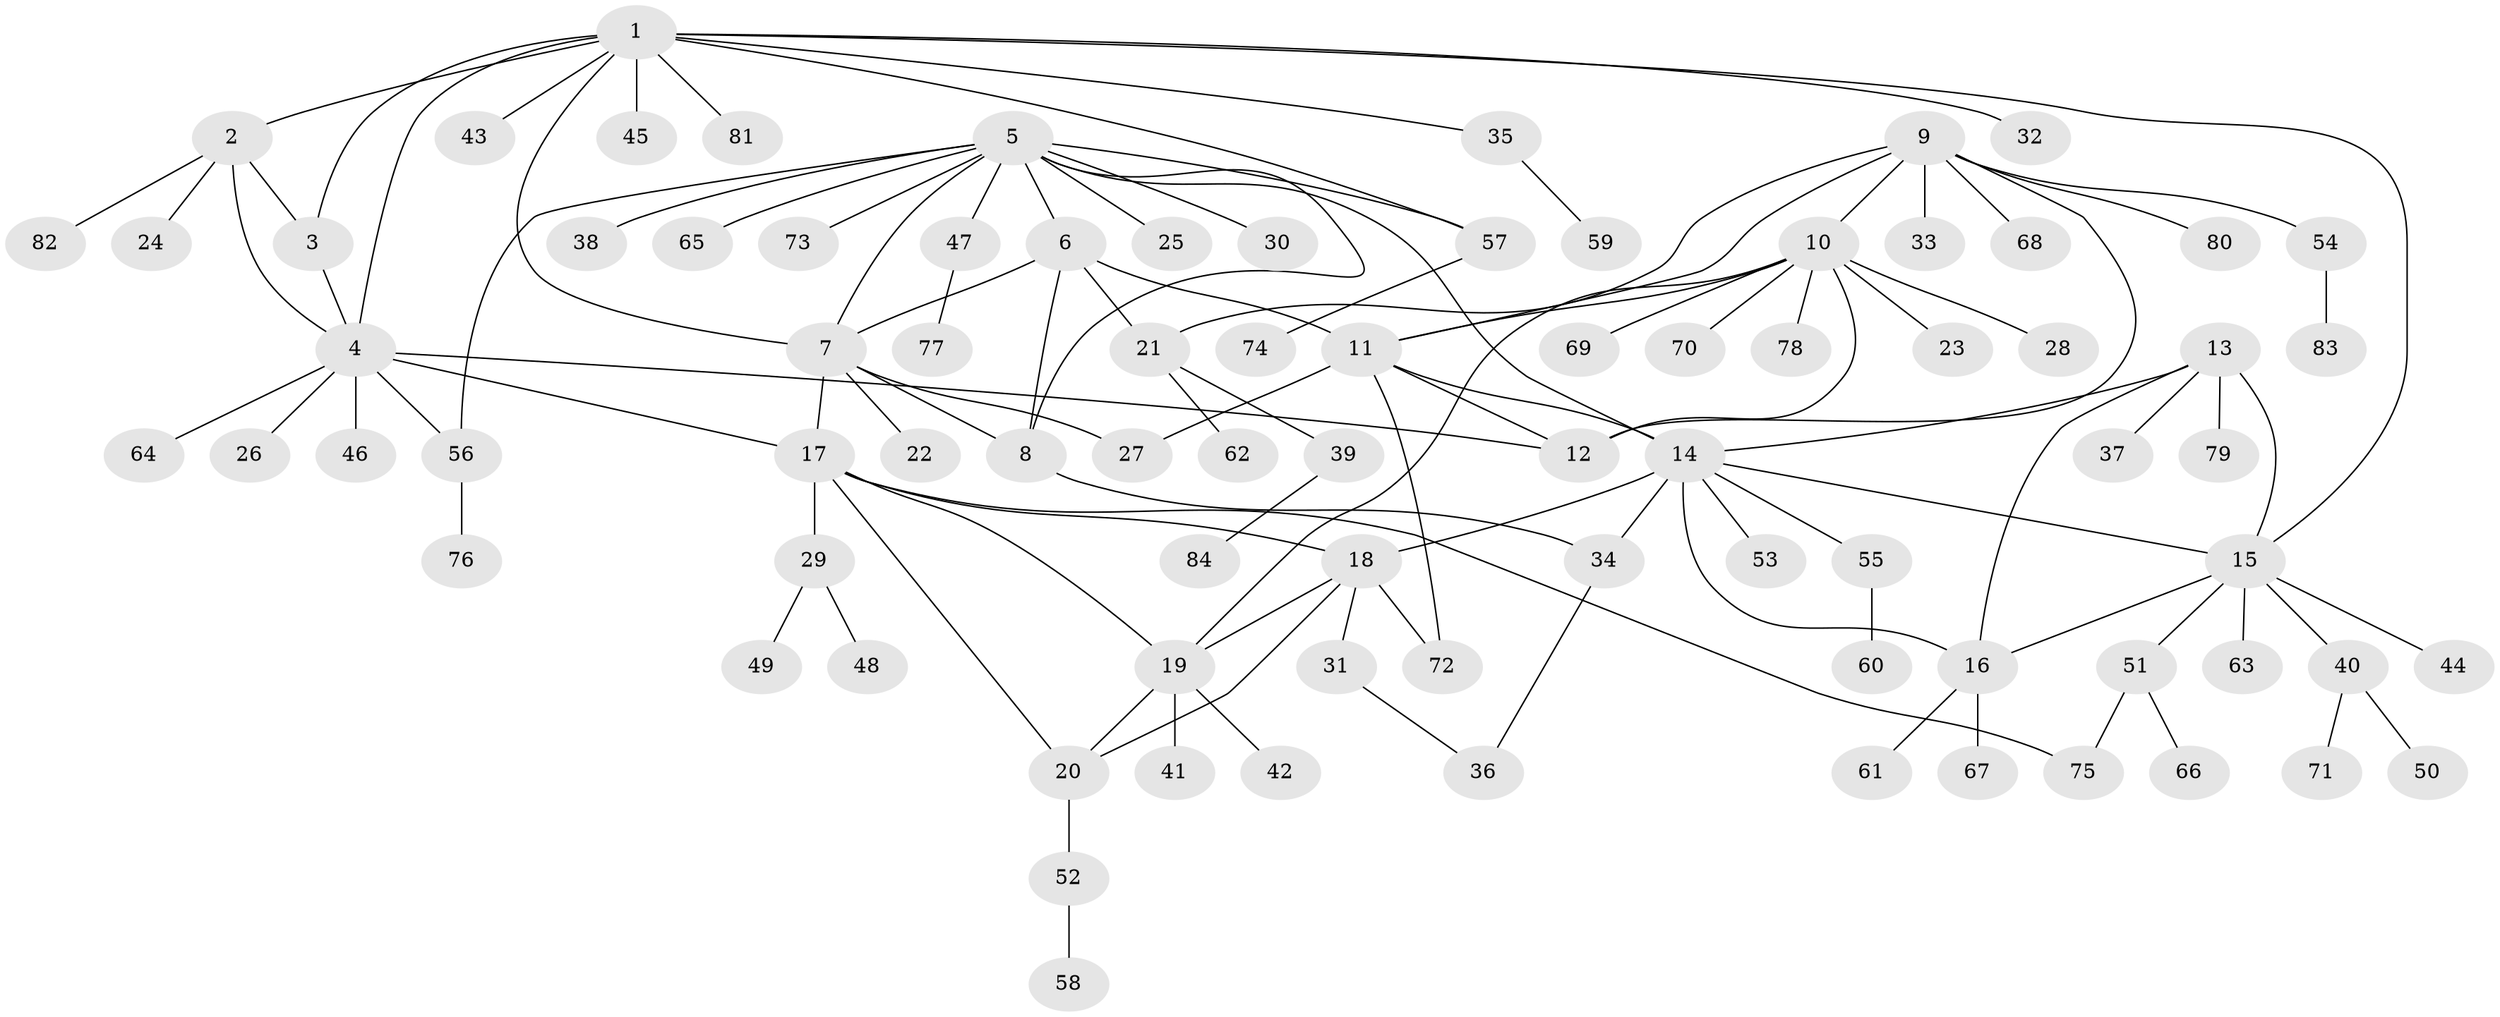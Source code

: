// coarse degree distribution, {9: 0.016129032258064516, 4: 0.016129032258064516, 7: 0.016129032258064516, 12: 0.03225806451612903, 8: 0.03225806451612903, 3: 0.12903225806451613, 6: 0.03225806451612903, 13: 0.016129032258064516, 1: 0.5967741935483871, 2: 0.11290322580645161}
// Generated by graph-tools (version 1.1) at 2025/52/02/27/25 19:52:20]
// undirected, 84 vertices, 112 edges
graph export_dot {
graph [start="1"]
  node [color=gray90,style=filled];
  1;
  2;
  3;
  4;
  5;
  6;
  7;
  8;
  9;
  10;
  11;
  12;
  13;
  14;
  15;
  16;
  17;
  18;
  19;
  20;
  21;
  22;
  23;
  24;
  25;
  26;
  27;
  28;
  29;
  30;
  31;
  32;
  33;
  34;
  35;
  36;
  37;
  38;
  39;
  40;
  41;
  42;
  43;
  44;
  45;
  46;
  47;
  48;
  49;
  50;
  51;
  52;
  53;
  54;
  55;
  56;
  57;
  58;
  59;
  60;
  61;
  62;
  63;
  64;
  65;
  66;
  67;
  68;
  69;
  70;
  71;
  72;
  73;
  74;
  75;
  76;
  77;
  78;
  79;
  80;
  81;
  82;
  83;
  84;
  1 -- 2;
  1 -- 3;
  1 -- 4;
  1 -- 7;
  1 -- 15;
  1 -- 32;
  1 -- 35;
  1 -- 43;
  1 -- 45;
  1 -- 57;
  1 -- 81;
  2 -- 3;
  2 -- 4;
  2 -- 24;
  2 -- 82;
  3 -- 4;
  4 -- 12;
  4 -- 17;
  4 -- 26;
  4 -- 46;
  4 -- 56;
  4 -- 64;
  5 -- 6;
  5 -- 7;
  5 -- 8;
  5 -- 14;
  5 -- 25;
  5 -- 30;
  5 -- 38;
  5 -- 47;
  5 -- 56;
  5 -- 57;
  5 -- 65;
  5 -- 73;
  6 -- 7;
  6 -- 8;
  6 -- 11;
  6 -- 21;
  7 -- 8;
  7 -- 17;
  7 -- 22;
  7 -- 27;
  8 -- 34;
  9 -- 10;
  9 -- 11;
  9 -- 12;
  9 -- 21;
  9 -- 33;
  9 -- 54;
  9 -- 68;
  9 -- 80;
  10 -- 11;
  10 -- 12;
  10 -- 19;
  10 -- 23;
  10 -- 28;
  10 -- 69;
  10 -- 70;
  10 -- 78;
  11 -- 12;
  11 -- 14;
  11 -- 27;
  11 -- 72;
  13 -- 14;
  13 -- 15;
  13 -- 16;
  13 -- 37;
  13 -- 79;
  14 -- 15;
  14 -- 16;
  14 -- 18;
  14 -- 34;
  14 -- 53;
  14 -- 55;
  15 -- 16;
  15 -- 40;
  15 -- 44;
  15 -- 51;
  15 -- 63;
  16 -- 61;
  16 -- 67;
  17 -- 18;
  17 -- 19;
  17 -- 20;
  17 -- 29;
  17 -- 75;
  18 -- 19;
  18 -- 20;
  18 -- 31;
  18 -- 72;
  19 -- 20;
  19 -- 41;
  19 -- 42;
  20 -- 52;
  21 -- 39;
  21 -- 62;
  29 -- 48;
  29 -- 49;
  31 -- 36;
  34 -- 36;
  35 -- 59;
  39 -- 84;
  40 -- 50;
  40 -- 71;
  47 -- 77;
  51 -- 66;
  51 -- 75;
  52 -- 58;
  54 -- 83;
  55 -- 60;
  56 -- 76;
  57 -- 74;
}
